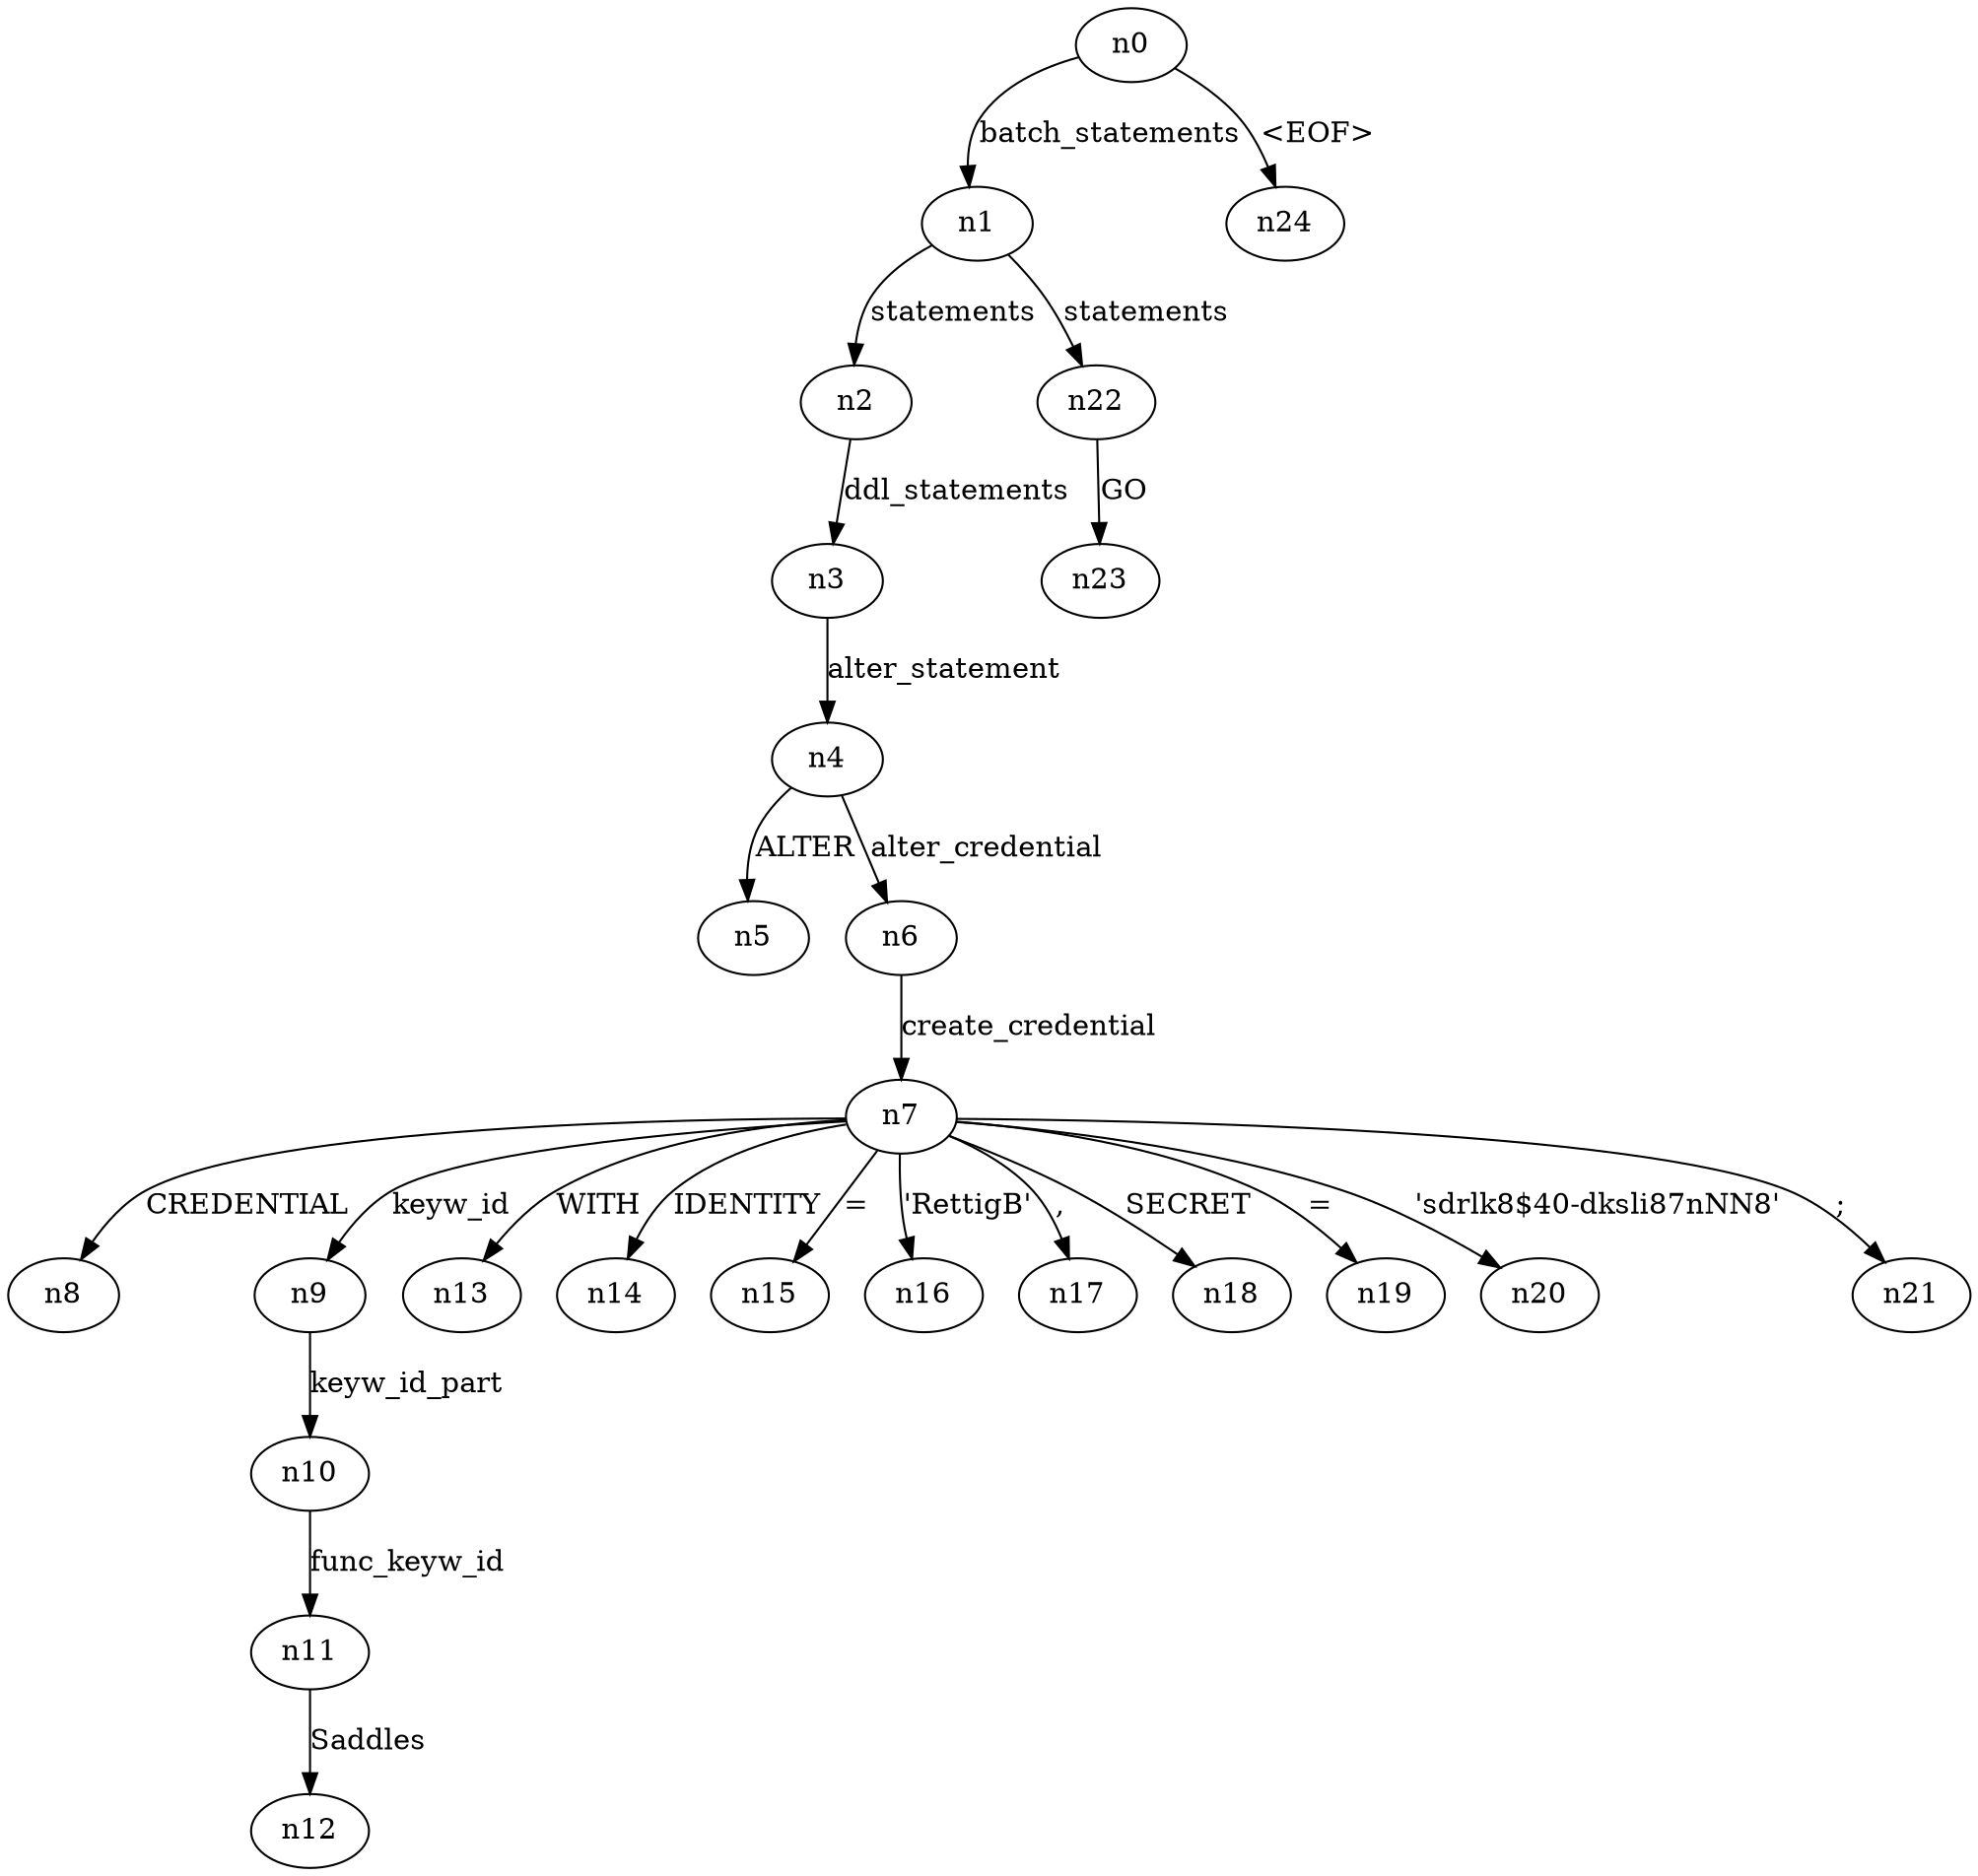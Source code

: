 digraph ParseTree {
  n0 -> n1 [label="batch_statements"];
  n1 -> n2 [label="statements"];
  n2 -> n3 [label="ddl_statements"];
  n3 -> n4 [label="alter_statement"];
  n4 -> n5 [label="ALTER"];
  n4 -> n6 [label="alter_credential"];
  n6 -> n7 [label="create_credential"];
  n7 -> n8 [label="CREDENTIAL"];
  n7 -> n9 [label="keyw_id"];
  n9 -> n10 [label="keyw_id_part"];
  n10 -> n11 [label="func_keyw_id"];
  n11 -> n12 [label="Saddles"];
  n7 -> n13 [label="WITH"];
  n7 -> n14 [label="IDENTITY"];
  n7 -> n15 [label="="];
  n7 -> n16 [label="'RettigB'"];
  n7 -> n17 [label=","];
  n7 -> n18 [label="SECRET"];
  n7 -> n19 [label="="];
  n7 -> n20 [label="'sdrlk8$40-dksli87nNN8'"];
  n7 -> n21 [label=";"];
  n1 -> n22 [label="statements"];
  n22 -> n23 [label="GO"];
  n0 -> n24 [label="<EOF>"];
}